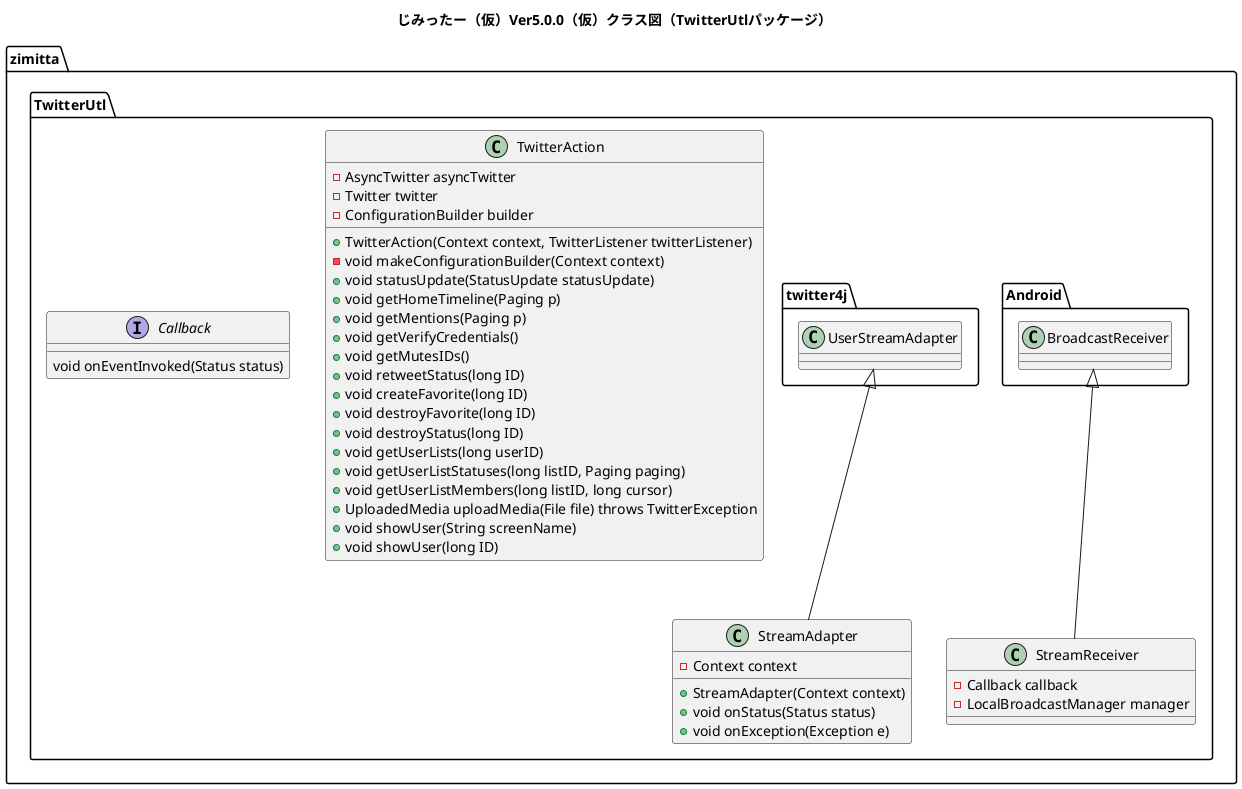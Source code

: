 @startuml

Title じみったー（仮）Ver5.0.0（仮）クラス図（TwitterUtlパッケージ）

package zimitta{
    package TwitterUtl{

        Android.BroadcastReceiver <|-- StreamReceiver
        twitter4j.UserStreamAdapter <|-- StreamAdapter

        class TwitterAction{
            -AsyncTwitter asyncTwitter
            -Twitter twitter
            -ConfigurationBuilder builder
            +TwitterAction(Context context, TwitterListener twitterListener)
            -void makeConfigurationBuilder(Context context)
            +void statusUpdate(StatusUpdate statusUpdate)
            +void getHomeTimeline(Paging p)
            +void getMentions(Paging p)
            +void getVerifyCredentials()
            +void getMutesIDs()
            +void retweetStatus(long ID)
            +void createFavorite(long ID)
            +void destroyFavorite(long ID)
            +void destroyStatus(long ID)
            +void getUserLists(long userID)
            +void getUserListStatuses(long listID, Paging paging)
            +void getUserListMembers(long listID, long cursor)
            +UploadedMedia uploadMedia(File file) throws TwitterException
            +void showUser(String screenName)
            +void showUser(long ID)
        }

        class StreamAdapter{
            -Context context
            +StreamAdapter(Context context)
            +void onStatus(Status status)
            +void onException(Exception e)
        }

        class StreamReceiver{
            -Callback callback
            -LocalBroadcastManager manager
        }

        interface Callback{
            void onEventInvoked(Status status)
        }
    }
}
@enduml
